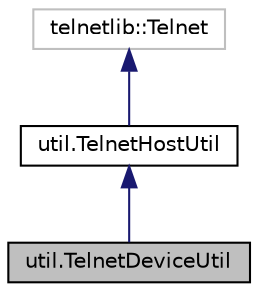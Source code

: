 digraph "util.TelnetDeviceUtil"
{
 // LATEX_PDF_SIZE
  edge [fontname="Helvetica",fontsize="10",labelfontname="Helvetica",labelfontsize="10"];
  node [fontname="Helvetica",fontsize="10",shape=record];
  Node1 [label="util.TelnetDeviceUtil",height=0.2,width=0.4,color="black", fillcolor="grey75", style="filled", fontcolor="black",tooltip=" "];
  Node2 -> Node1 [dir="back",color="midnightblue",fontsize="10",style="solid",fontname="Helvetica"];
  Node2 [label="util.TelnetHostUtil",height=0.2,width=0.4,color="black", fillcolor="white", style="filled",URL="$classutil_1_1TelnetHostUtil.html",tooltip=" "];
  Node3 -> Node2 [dir="back",color="midnightblue",fontsize="10",style="solid",fontname="Helvetica"];
  Node3 [label="telnetlib::Telnet",height=0.2,width=0.4,color="grey75", fillcolor="white", style="filled",tooltip=" "];
}
